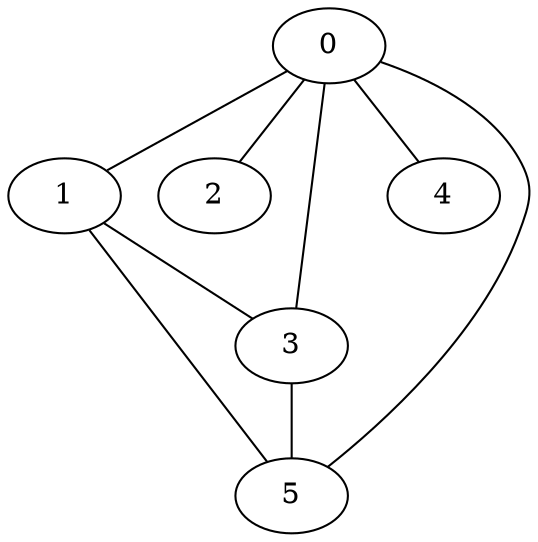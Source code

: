 graph exapmleGraph {
	0;
	1;
	2;
	3;
	4;
	5;
	0 -- 1;
	0 -- 2;
	0 -- 3;
	0 -- 4;
	0 -- 5;
	1 -- 3;
	1 -- 5;
	3 -- 5;
}
